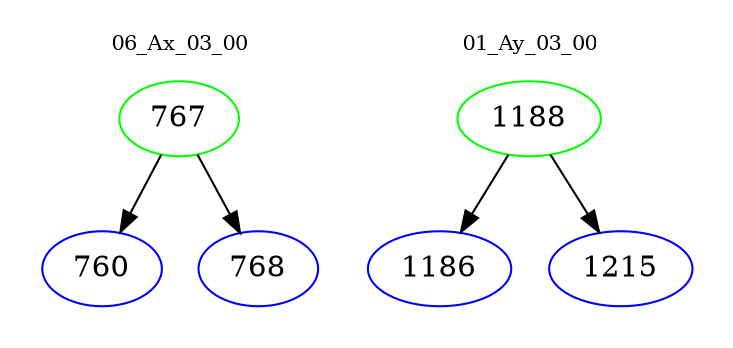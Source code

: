 digraph{
subgraph cluster_0 {
color = white
label = "06_Ax_03_00";
fontsize=10;
T0_767 [label="767", color="green"]
T0_767 -> T0_760 [color="black"]
T0_760 [label="760", color="blue"]
T0_767 -> T0_768 [color="black"]
T0_768 [label="768", color="blue"]
}
subgraph cluster_1 {
color = white
label = "01_Ay_03_00";
fontsize=10;
T1_1188 [label="1188", color="green"]
T1_1188 -> T1_1186 [color="black"]
T1_1186 [label="1186", color="blue"]
T1_1188 -> T1_1215 [color="black"]
T1_1215 [label="1215", color="blue"]
}
}
